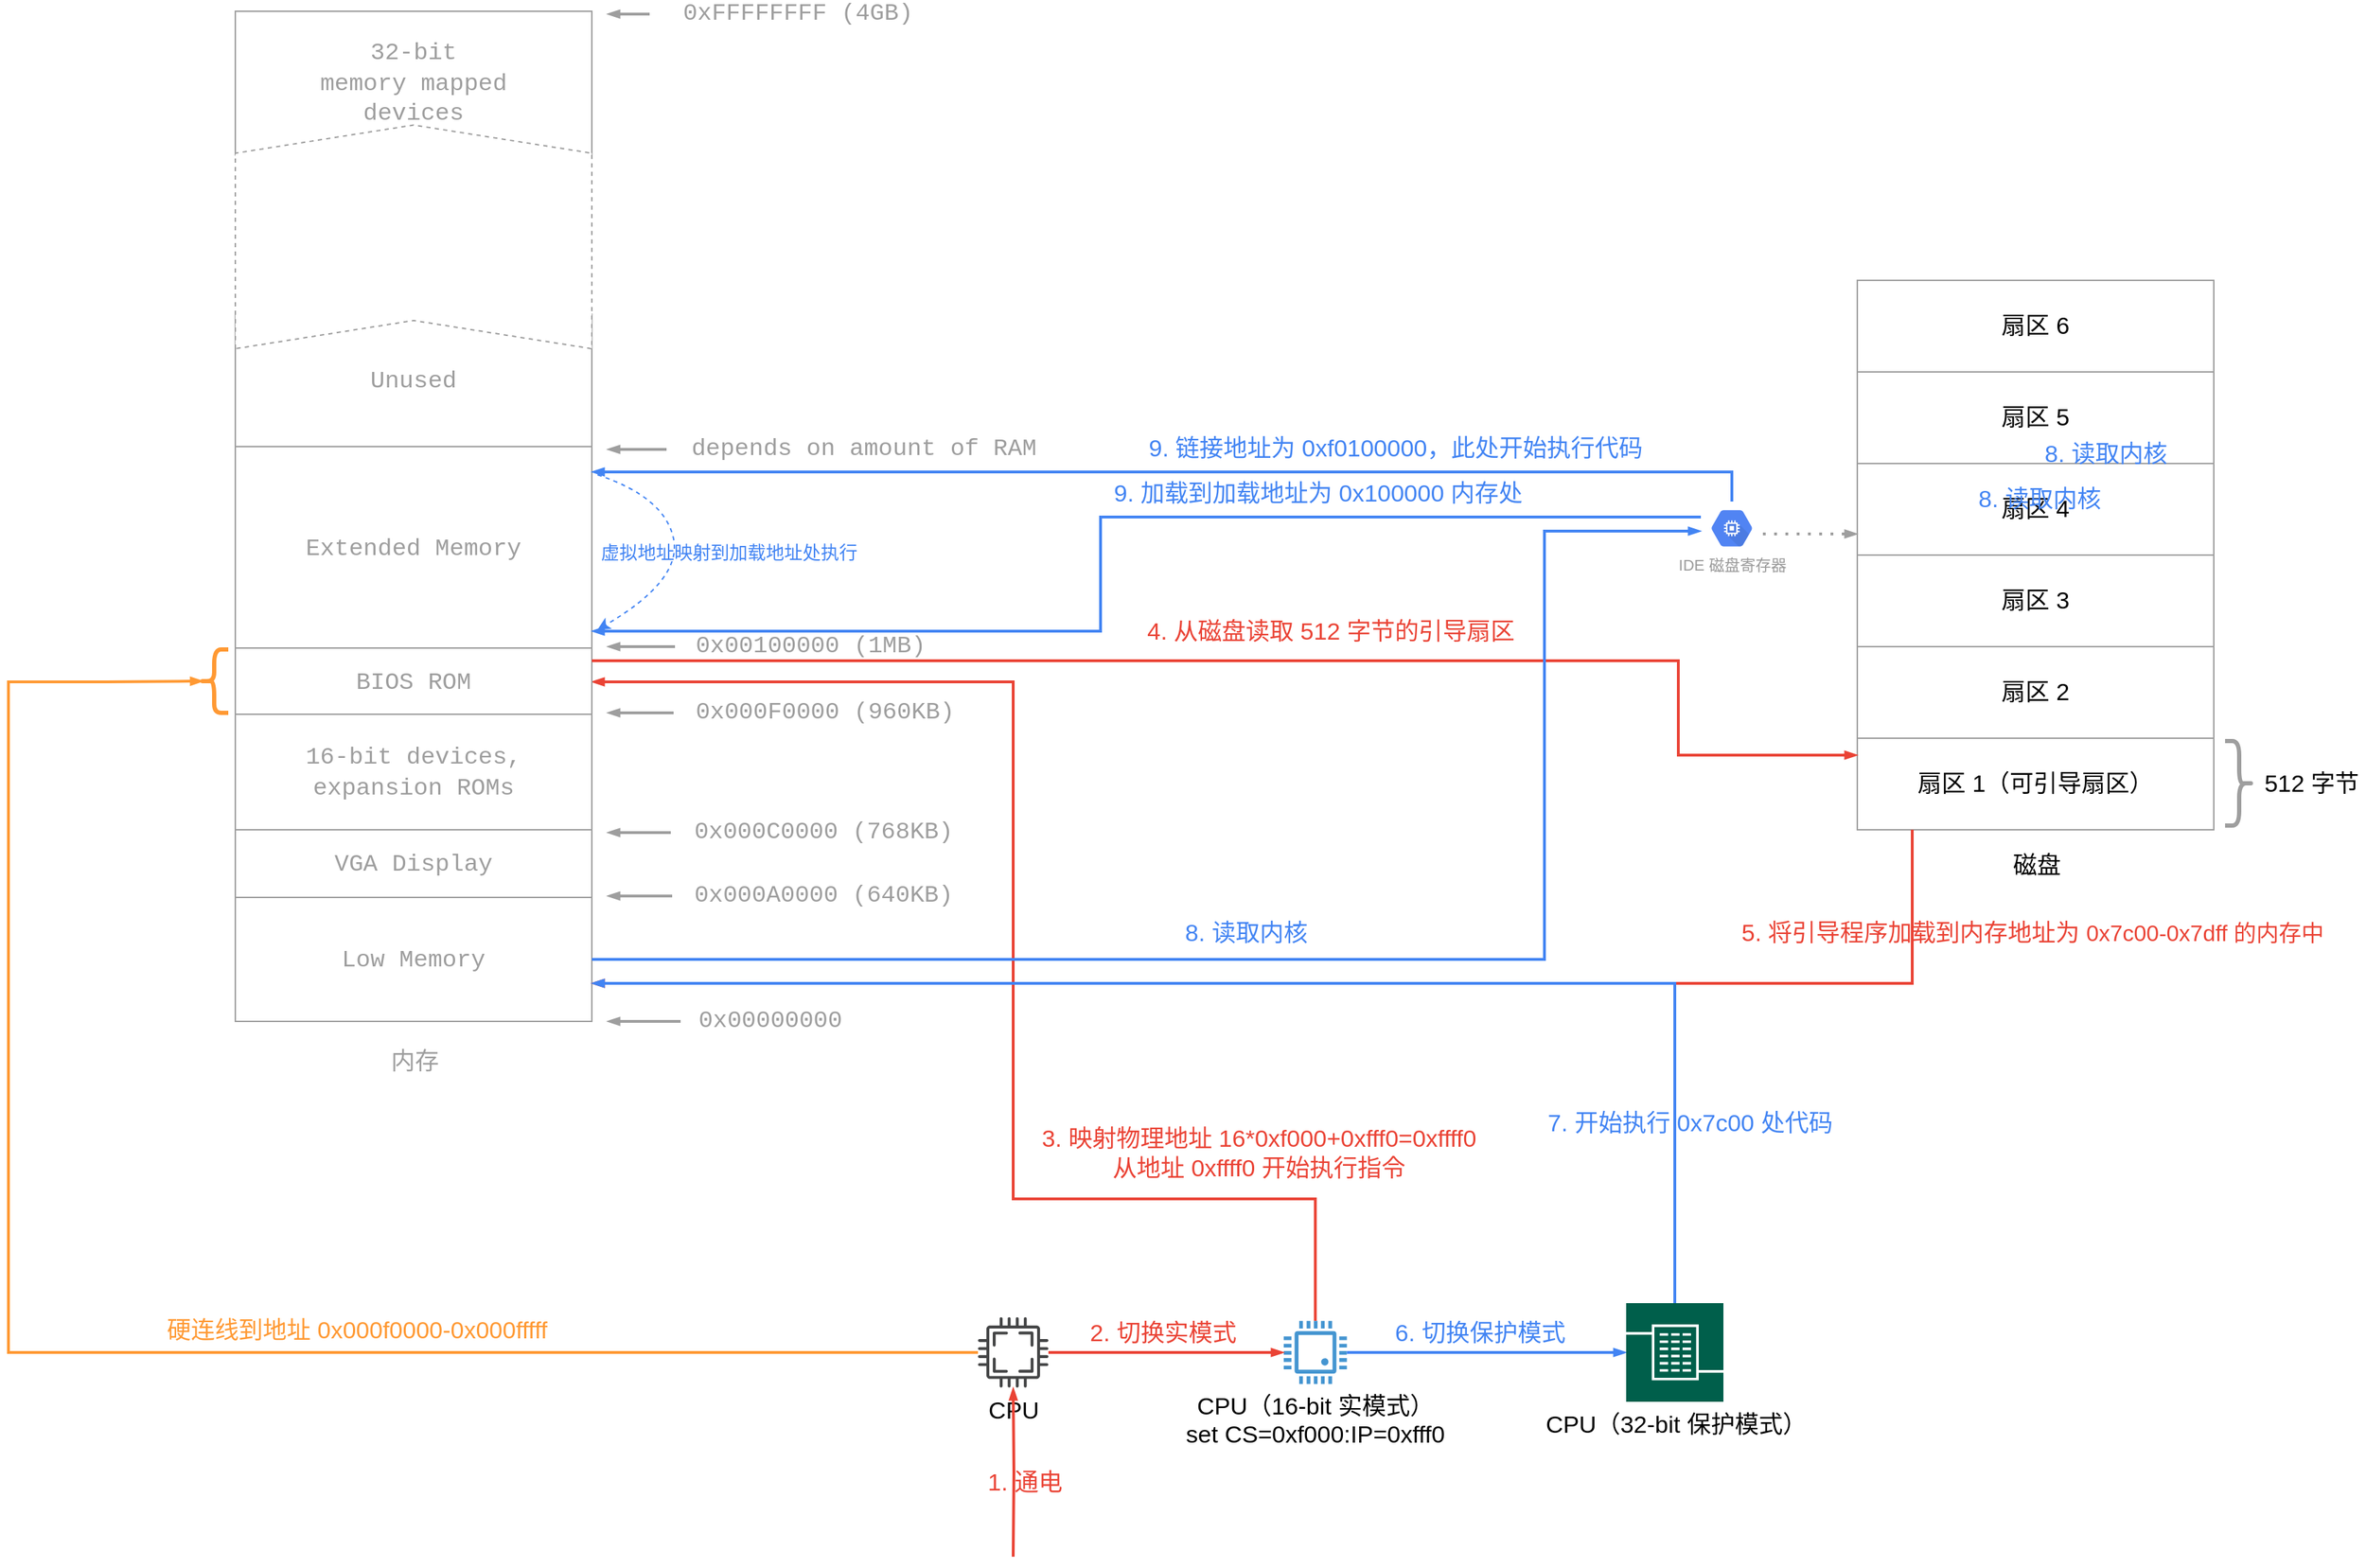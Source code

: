 <mxfile version="13.0.3" type="device"><diagram id="oOpJRDmWExqatZ8IwV0C" name="第 1 页"><mxGraphModel dx="2466" dy="1220" grid="0" gridSize="10" guides="1" tooltips="1" connect="1" arrows="1" fold="1" page="0" pageScale="1" pageWidth="827" pageHeight="1169" math="0" shadow="0"><root><mxCell id="0"/><mxCell id="1" parent="0"/><mxCell id="VMdWNYW3mGZqRsmeeWVC-7" value="扇区 1（可引导扇区）" style="rounded=0;whiteSpace=wrap;html=1;labelBackgroundColor=none;fontSize=17;fontColor=#000000;align=center;strokeColor=#9E9E9E;" vertex="1" parent="1"><mxGeometry x="1022" y="665" width="253" height="65" as="geometry"/></mxCell><mxCell id="VMdWNYW3mGZqRsmeeWVC-9" value="扇区 2" style="rounded=0;whiteSpace=wrap;html=1;labelBackgroundColor=none;fontSize=17;fontColor=#000000;align=center;strokeColor=#9E9E9E;" vertex="1" parent="1"><mxGeometry x="1022" y="600" width="253" height="65" as="geometry"/></mxCell><mxCell id="VMdWNYW3mGZqRsmeeWVC-10" value="扇区 3" style="rounded=0;whiteSpace=wrap;html=1;labelBackgroundColor=none;fontSize=17;fontColor=#000000;align=center;strokeColor=#9E9E9E;" vertex="1" parent="1"><mxGeometry x="1022" y="535" width="253" height="65" as="geometry"/></mxCell><mxCell id="VMdWNYW3mGZqRsmeeWVC-11" value="扇区 4" style="rounded=0;whiteSpace=wrap;html=1;labelBackgroundColor=none;fontSize=17;fontColor=#000000;align=center;strokeColor=#9E9E9E;" vertex="1" parent="1"><mxGeometry x="1022" y="470" width="253" height="65" as="geometry"/></mxCell><mxCell id="VMdWNYW3mGZqRsmeeWVC-12" value="扇区 5" style="rounded=0;whiteSpace=wrap;html=1;labelBackgroundColor=none;fontSize=17;fontColor=#000000;align=center;strokeColor=#9E9E9E;" vertex="1" parent="1"><mxGeometry x="1022" y="405" width="253" height="65" as="geometry"/></mxCell><mxCell id="VMdWNYW3mGZqRsmeeWVC-13" value="扇区 6" style="rounded=0;whiteSpace=wrap;html=1;labelBackgroundColor=none;fontSize=17;fontColor=#000000;align=center;strokeColor=#9E9E9E;" vertex="1" parent="1"><mxGeometry x="1022" y="340" width="253" height="65" as="geometry"/></mxCell><mxCell id="VMdWNYW3mGZqRsmeeWVC-14" value="CPU" style="pointerEvents=1;shadow=0;dashed=0;html=1;strokeColor=none;fillColor=#434445;aspect=fixed;labelPosition=center;verticalLabelPosition=bottom;verticalAlign=top;align=center;outlineConnect=0;shape=mxgraph.vvd.cpu;labelBackgroundColor=none;fontSize=17;fontColor=#000000;" vertex="1" parent="1"><mxGeometry x="398" y="1076" width="50" height="50" as="geometry"/></mxCell><mxCell id="VMdWNYW3mGZqRsmeeWVC-15" value="" style="edgeStyle=orthogonalEdgeStyle;fontSize=12;html=1;endArrow=blockThin;endFill=1;rounded=0;strokeWidth=2;endSize=4;startSize=4;strokeColor=#EA4335;dashed=0;" edge="1" parent="1" source="VMdWNYW3mGZqRsmeeWVC-51" target="VMdWNYW3mGZqRsmeeWVC-21"><mxGeometry width="100" relative="1" as="geometry"><mxPoint x="120" y="1045" as="sourcePoint"/><mxPoint x="153" y="625" as="targetPoint"/><Array as="points"><mxPoint x="637" y="992"/><mxPoint x="423" y="992"/><mxPoint x="423" y="625"/></Array></mxGeometry></mxCell><mxCell id="VMdWNYW3mGZqRsmeeWVC-42" value="3. 映射物理地址&amp;nbsp;16*0xf000+0xfff0=0xffff0&lt;br&gt;从地址 0xffff0 开始执行指令" style="edgeLabel;align=center;verticalAlign=middle;resizable=0;points=[];fontSize=17;fontColor=#EA4335;html=1;labelBackgroundColor=none;" vertex="1" connectable="0" parent="VMdWNYW3mGZqRsmeeWVC-15"><mxGeometry x="-0.486" y="3" relative="1" as="geometry"><mxPoint x="121" y="-35.0" as="offset"/></mxGeometry></mxCell><mxCell id="VMdWNYW3mGZqRsmeeWVC-17" value="&lt;span style=&quot;font-family: &amp;quot;courier new&amp;quot; , monospace ; text-align: left&quot;&gt;Low Memory&lt;/span&gt;" style="rounded=0;whiteSpace=wrap;html=1;labelBackgroundColor=none;fontSize=17;fontColor=#9E9E9E;align=center;strokeColor=#9E9E9E;" vertex="1" parent="1"><mxGeometry x="-129" y="778" width="253" height="88" as="geometry"/></mxCell><mxCell id="VMdWNYW3mGZqRsmeeWVC-19" value="&lt;span style=&quot;font-family: &amp;quot;courier new&amp;quot; , monospace ; text-align: left&quot;&gt;VGA Display&lt;/span&gt;" style="rounded=0;whiteSpace=wrap;html=1;labelBackgroundColor=none;fontSize=17;fontColor=#9E9E9E;align=center;strokeColor=#9E9E9E;" vertex="1" parent="1"><mxGeometry x="-129" y="730" width="253" height="48" as="geometry"/></mxCell><mxCell id="VMdWNYW3mGZqRsmeeWVC-20" value="&lt;span style=&quot;font-family: &amp;quot;courier new&amp;quot; , monospace ; text-align: left&quot;&gt;16-bit devices,&lt;br&gt;&lt;/span&gt;&lt;span style=&quot;font-family: &amp;quot;courier new&amp;quot; , monospace ; text-align: left&quot;&gt;expansion ROMs&lt;/span&gt;&lt;span style=&quot;font-family: &amp;quot;courier new&amp;quot; , monospace ; text-align: left&quot;&gt;&lt;br&gt;&lt;/span&gt;" style="rounded=0;whiteSpace=wrap;html=1;labelBackgroundColor=none;fontSize=17;fontColor=#9E9E9E;align=center;strokeColor=#9E9E9E;" vertex="1" parent="1"><mxGeometry x="-129" y="648" width="253" height="82" as="geometry"/></mxCell><mxCell id="VMdWNYW3mGZqRsmeeWVC-21" value="&lt;span style=&quot;font-family: &amp;quot;courier new&amp;quot; , monospace ; text-align: left&quot;&gt;BIOS ROM&lt;/span&gt;" style="rounded=0;whiteSpace=wrap;html=1;labelBackgroundColor=none;fontSize=17;fontColor=#9E9E9E;align=center;strokeColor=#9E9E9E;" vertex="1" parent="1"><mxGeometry x="-129" y="601" width="253" height="47" as="geometry"/></mxCell><mxCell id="VMdWNYW3mGZqRsmeeWVC-22" value="&lt;span style=&quot;font-family: &amp;quot;courier new&amp;quot; , monospace ; text-align: left&quot;&gt;Extended Memory&lt;/span&gt;" style="rounded=0;whiteSpace=wrap;html=1;labelBackgroundColor=none;fontSize=17;fontColor=#9E9E9E;align=center;strokeColor=#9E9E9E;" vertex="1" parent="1"><mxGeometry x="-129" y="458" width="253" height="143" as="geometry"/></mxCell><mxCell id="VMdWNYW3mGZqRsmeeWVC-23" value="&lt;span style=&quot;font-family: &amp;quot;courier new&amp;quot; , monospace ; text-align: left&quot;&gt;Unused&lt;/span&gt;" style="rounded=0;whiteSpace=wrap;html=1;labelBackgroundColor=none;fontSize=17;fontColor=#9E9E9E;align=center;strokeColor=#9E9E9E;" vertex="1" parent="1"><mxGeometry x="-129" y="364" width="253" height="94" as="geometry"/></mxCell><mxCell id="VMdWNYW3mGZqRsmeeWVC-29" value="内存" style="text;html=1;align=center;verticalAlign=middle;resizable=0;points=[];autosize=1;fontSize=17;fontColor=#9E9E9E;strokeColor=none;" vertex="1" parent="1"><mxGeometry x="-24.5" y="883" width="44" height="24" as="geometry"/></mxCell><mxCell id="VMdWNYW3mGZqRsmeeWVC-30" value="&lt;span style=&quot;font-family: &amp;quot;courier new&amp;quot; , monospace ; text-align: left&quot;&gt;32-bit&lt;br&gt;&lt;/span&gt;&lt;span style=&quot;font-family: &amp;quot;courier new&amp;quot; , monospace ; text-align: left&quot;&gt;memory mapped&lt;br&gt;&lt;/span&gt;&lt;span style=&quot;font-family: &amp;quot;courier new&amp;quot; , monospace ; text-align: left&quot;&gt;devices&lt;/span&gt;" style="rounded=0;whiteSpace=wrap;html=1;labelBackgroundColor=none;fontSize=17;fontColor=#9E9E9E;align=center;strokeColor=#9E9E9E;" vertex="1" parent="1"><mxGeometry x="-129" y="149" width="253" height="102" as="geometry"/></mxCell><mxCell id="VMdWNYW3mGZqRsmeeWVC-31" value="" style="shape=step;perimeter=stepPerimeter;whiteSpace=wrap;html=1;fixedSize=1;labelBackgroundColor=none;fontSize=17;fontColor=#9E9E9E;align=center;rotation=-90;strokeColor=#9E9E9E;dashed=1;" vertex="1" parent="1"><mxGeometry x="-81.87" y="182.63" width="158.75" height="253" as="geometry"/></mxCell><mxCell id="VMdWNYW3mGZqRsmeeWVC-33" value="&amp;nbsp; &amp;nbsp; &amp;nbsp; &amp;nbsp; &amp;nbsp; &amp;nbsp;&lt;span style=&quot;font-family: &amp;quot;courier new&amp;quot; , monospace ; font-size: 17px&quot;&gt;0x00000000&lt;/span&gt;" style="edgeStyle=orthogonalEdgeStyle;fontSize=12;html=1;endArrow=blockThin;endFill=1;rounded=0;strokeWidth=2;endSize=4;startSize=4;dashed=0;strokeColor=#9E9E9E;labelPosition=right;verticalLabelPosition=middle;align=left;verticalAlign=middle;labelBackgroundColor=none;fontColor=#9E9E9E;" edge="1" parent="1"><mxGeometry width="100" relative="1" as="geometry"><mxPoint x="187" y="866" as="sourcePoint"/><mxPoint x="135" y="866" as="targetPoint"/></mxGeometry></mxCell><mxCell id="VMdWNYW3mGZqRsmeeWVC-35" value="&amp;nbsp; &amp;nbsp; &amp;nbsp; &amp;nbsp; &amp;nbsp; &amp;nbsp;&lt;span style=&quot;font-size: 17px ; font-family: &amp;quot;courier new&amp;quot; , monospace&quot;&gt;0xFFFFFFFF&amp;nbsp;&lt;/span&gt;&lt;span style=&quot;font-size: 17px ; box-sizing: border-box ; font-family: &amp;quot;courier new&amp;quot; , monospace&quot;&gt;(&lt;/span&gt;&lt;span style=&quot;font-size: 17px ; font-family: &amp;quot;courier new&amp;quot; , monospace&quot;&gt;4GB&lt;/span&gt;&lt;span style=&quot;font-size: 17px ; box-sizing: border-box ; font-family: &amp;quot;courier new&amp;quot; , monospace&quot;&gt;)&lt;/span&gt;" style="edgeStyle=orthogonalEdgeStyle;fontSize=12;html=1;endArrow=blockThin;endFill=1;rounded=0;strokeWidth=2;endSize=4;startSize=4;dashed=0;strokeColor=#9E9E9E;labelPosition=right;verticalLabelPosition=middle;align=left;verticalAlign=middle;labelBackgroundColor=none;fontColor=#9E9E9E;" edge="1" parent="1"><mxGeometry width="100" relative="1" as="geometry"><mxPoint x="165" y="151" as="sourcePoint"/><mxPoint x="135" y="151" as="targetPoint"/></mxGeometry></mxCell><mxCell id="VMdWNYW3mGZqRsmeeWVC-36" value="&amp;nbsp; &amp;nbsp; &amp;nbsp; &amp;nbsp; &amp;nbsp; &amp;nbsp;&lt;span style=&quot;font-size: 17px ; font-family: &amp;quot;courier new&amp;quot; , monospace&quot;&gt;0x000A0000&amp;nbsp;&lt;/span&gt;&lt;span style=&quot;font-size: 17px ; box-sizing: border-box ; font-family: &amp;quot;courier new&amp;quot; , monospace&quot;&gt;(&lt;/span&gt;&lt;span style=&quot;font-size: 17px ; font-family: &amp;quot;courier new&amp;quot; , monospace&quot;&gt;640KB&lt;/span&gt;&lt;span style=&quot;font-size: 17px ; box-sizing: border-box ; font-family: &amp;quot;courier new&amp;quot; , monospace&quot;&gt;)&lt;/span&gt;" style="edgeStyle=orthogonalEdgeStyle;fontSize=12;html=1;endArrow=blockThin;endFill=1;rounded=0;strokeWidth=2;endSize=4;startSize=4;dashed=0;strokeColor=#9E9E9E;labelPosition=right;verticalLabelPosition=middle;align=left;verticalAlign=middle;labelBackgroundColor=none;fontColor=#9E9E9E;" edge="1" parent="1"><mxGeometry width="100" relative="1" as="geometry"><mxPoint x="181" y="777" as="sourcePoint"/><mxPoint x="135" y="777" as="targetPoint"/></mxGeometry></mxCell><mxCell id="VMdWNYW3mGZqRsmeeWVC-38" value="&amp;nbsp; &amp;nbsp; &amp;nbsp; &amp;nbsp; &amp;nbsp; &amp;nbsp;&lt;span style=&quot;font-family: &amp;quot;courier new&amp;quot; , monospace ; font-size: 17px&quot;&gt;depends on amount of RAM&lt;/span&gt;" style="edgeStyle=orthogonalEdgeStyle;fontSize=12;html=1;endArrow=blockThin;endFill=1;rounded=0;strokeWidth=2;endSize=4;startSize=4;dashed=0;strokeColor=#9E9E9E;labelPosition=right;verticalLabelPosition=middle;align=left;verticalAlign=middle;labelBackgroundColor=none;fontColor=#9E9E9E;" edge="1" parent="1"><mxGeometry width="100" relative="1" as="geometry"><mxPoint x="177" y="460" as="sourcePoint"/><mxPoint x="135" y="460" as="targetPoint"/></mxGeometry></mxCell><mxCell id="VMdWNYW3mGZqRsmeeWVC-39" value="&amp;nbsp; &amp;nbsp; &amp;nbsp; &amp;nbsp; &amp;nbsp; &amp;nbsp;&lt;span style=&quot;font-size: 17px ; font-family: &amp;quot;courier new&amp;quot; , monospace&quot;&gt;0x00100000&amp;nbsp;&lt;/span&gt;&lt;span style=&quot;font-size: 17px ; box-sizing: border-box ; font-family: &amp;quot;courier new&amp;quot; , monospace&quot;&gt;(&lt;/span&gt;&lt;span style=&quot;font-size: 17px ; font-family: &amp;quot;courier new&amp;quot; , monospace&quot;&gt;1MB&lt;/span&gt;&lt;span style=&quot;font-size: 17px ; box-sizing: border-box ; font-family: &amp;quot;courier new&amp;quot; , monospace&quot;&gt;)&lt;/span&gt;" style="edgeStyle=orthogonalEdgeStyle;fontSize=12;html=1;endArrow=blockThin;endFill=1;rounded=0;strokeWidth=2;endSize=4;startSize=4;dashed=0;strokeColor=#9E9E9E;labelPosition=right;verticalLabelPosition=middle;align=left;verticalAlign=middle;labelBackgroundColor=none;fontColor=#9E9E9E;" edge="1" parent="1"><mxGeometry width="100" relative="1" as="geometry"><mxPoint x="183" y="600" as="sourcePoint"/><mxPoint x="135" y="600" as="targetPoint"/></mxGeometry></mxCell><mxCell id="VMdWNYW3mGZqRsmeeWVC-40" value="&amp;nbsp; &amp;nbsp; &amp;nbsp; &amp;nbsp; &amp;nbsp; &amp;nbsp;&lt;span style=&quot;font-size: 17px ; font-family: &amp;quot;courier new&amp;quot; , monospace&quot;&gt;0x000F0000&amp;nbsp;&lt;/span&gt;&lt;span style=&quot;font-size: 17px ; box-sizing: border-box ; font-family: &amp;quot;courier new&amp;quot; , monospace&quot;&gt;(&lt;/span&gt;&lt;span style=&quot;font-size: 17px ; font-family: &amp;quot;courier new&amp;quot; , monospace&quot;&gt;960KB&lt;/span&gt;&lt;span style=&quot;font-size: 17px ; box-sizing: border-box ; font-family: &amp;quot;courier new&amp;quot; , monospace&quot;&gt;)&lt;/span&gt;" style="edgeStyle=orthogonalEdgeStyle;fontSize=12;html=1;endArrow=blockThin;endFill=1;rounded=0;strokeWidth=2;endSize=4;startSize=4;dashed=0;strokeColor=#9E9E9E;labelPosition=right;verticalLabelPosition=middle;align=left;verticalAlign=middle;labelBackgroundColor=none;fontColor=#9E9E9E;" edge="1" parent="1"><mxGeometry width="100" relative="1" as="geometry"><mxPoint x="182" y="647" as="sourcePoint"/><mxPoint x="135" y="647" as="targetPoint"/></mxGeometry></mxCell><mxCell id="VMdWNYW3mGZqRsmeeWVC-41" value="&amp;nbsp; &amp;nbsp; &amp;nbsp; &amp;nbsp; &amp;nbsp; &amp;nbsp;&lt;span style=&quot;font-size: 17px ; font-family: &amp;quot;courier new&amp;quot; , monospace&quot;&gt;0x000C0000&amp;nbsp;&lt;/span&gt;&lt;span style=&quot;font-size: 17px ; box-sizing: border-box ; font-family: &amp;quot;courier new&amp;quot; , monospace&quot;&gt;(&lt;/span&gt;&lt;span style=&quot;font-size: 17px ; font-family: &amp;quot;courier new&amp;quot; , monospace&quot;&gt;768KB&lt;/span&gt;&lt;span style=&quot;font-size: 17px ; box-sizing: border-box ; font-family: &amp;quot;courier new&amp;quot; , monospace&quot;&gt;)&lt;/span&gt;" style="edgeStyle=orthogonalEdgeStyle;fontSize=12;html=1;endArrow=blockThin;endFill=1;rounded=0;strokeWidth=2;endSize=4;startSize=4;dashed=0;strokeColor=#9E9E9E;labelPosition=right;verticalLabelPosition=middle;align=left;verticalAlign=middle;labelBackgroundColor=none;fontColor=#9E9E9E;" edge="1" parent="1"><mxGeometry width="100" relative="1" as="geometry"><mxPoint x="180" y="732" as="sourcePoint"/><mxPoint x="135" y="732" as="targetPoint"/></mxGeometry></mxCell><mxCell id="VMdWNYW3mGZqRsmeeWVC-43" value="" style="shape=curlyBracket;whiteSpace=wrap;html=1;rounded=1;labelBackgroundColor=none;fontSize=17;align=center;fillColor=#d5e8d4;strokeColor=#FF9933;strokeWidth=3;" vertex="1" parent="1"><mxGeometry x="-154" y="602" width="20" height="45" as="geometry"/></mxCell><mxCell id="VMdWNYW3mGZqRsmeeWVC-44" value="" style="edgeStyle=orthogonalEdgeStyle;fontSize=12;html=1;endArrow=blockThin;endFill=1;rounded=0;strokeWidth=2;endSize=4;startSize=4;strokeColor=#FF9933;dashed=0;labelBackgroundColor=none;entryX=0.1;entryY=0.5;entryDx=0;entryDy=0;entryPerimeter=0;" edge="1" parent="1" source="VMdWNYW3mGZqRsmeeWVC-14" target="VMdWNYW3mGZqRsmeeWVC-43"><mxGeometry width="100" relative="1" as="geometry"><mxPoint x="193" y="1101" as="sourcePoint"/><mxPoint x="-206" y="625" as="targetPoint"/><Array as="points"><mxPoint x="-290" y="1101"/><mxPoint x="-290" y="625"/><mxPoint x="-221" y="625"/></Array></mxGeometry></mxCell><mxCell id="VMdWNYW3mGZqRsmeeWVC-45" value="硬连线到地址&amp;nbsp;0x000f0000-0x000fffff" style="edgeLabel;align=center;verticalAlign=middle;resizable=0;points=[];fontSize=17;fontColor=#FF9933;html=1;labelBackgroundColor=none;" vertex="1" connectable="0" parent="VMdWNYW3mGZqRsmeeWVC-44"><mxGeometry x="-0.182" relative="1" as="geometry"><mxPoint x="91" y="-15" as="offset"/></mxGeometry></mxCell><mxCell id="VMdWNYW3mGZqRsmeeWVC-46" value="" style="edgeStyle=orthogonalEdgeStyle;fontSize=12;html=1;endArrow=blockThin;endFill=1;rounded=0;strokeWidth=2;endSize=4;startSize=4;dashed=0;strokeColor=#EA4335;labelBackgroundColor=none;fontColor=#4284F3;" edge="1" parent="1" target="VMdWNYW3mGZqRsmeeWVC-14"><mxGeometry width="100" relative="1" as="geometry"><mxPoint x="423" y="1246" as="sourcePoint"/><mxPoint x="361" y="1385" as="targetPoint"/></mxGeometry></mxCell><mxCell id="VMdWNYW3mGZqRsmeeWVC-47" value="&lt;font color=&quot;#ea4335&quot;&gt;1. 通电&lt;/font&gt;" style="edgeLabel;html=1;align=center;verticalAlign=middle;resizable=0;points=[];fontSize=17;fontColor=#4284F3;labelBackgroundColor=none;" vertex="1" connectable="0" parent="VMdWNYW3mGZqRsmeeWVC-46"><mxGeometry x="-0.133" relative="1" as="geometry"><mxPoint x="7" as="offset"/></mxGeometry></mxCell><mxCell id="VMdWNYW3mGZqRsmeeWVC-51" value="CPU（16-bit 实模式）&lt;br&gt;set CS=0xf000:IP=0xfff0" style="pointerEvents=1;shadow=0;dashed=0;strokeColor=none;fillColor=#4495D1;labelPosition=center;verticalLabelPosition=bottom;verticalAlign=top;align=center;outlineConnect=0;shape=mxgraph.veeam.cpu;labelBackgroundColor=none;fontSize=17;fontColor=#000000;html=1;" vertex="1" parent="1"><mxGeometry x="615" y="1078.6" width="44.8" height="44.8" as="geometry"/></mxCell><mxCell id="VMdWNYW3mGZqRsmeeWVC-52" value="" style="edgeStyle=orthogonalEdgeStyle;fontSize=12;html=1;endArrow=blockThin;endFill=1;rounded=0;strokeWidth=2;endSize=4;startSize=4;dashed=0;strokeColor=#EA4335;labelBackgroundColor=none;fontColor=#EA4335;" edge="1" parent="1" source="VMdWNYW3mGZqRsmeeWVC-14" target="VMdWNYW3mGZqRsmeeWVC-51"><mxGeometry width="100" relative="1" as="geometry"><mxPoint x="433" y="1256" as="sourcePoint"/><mxPoint x="433" y="1136" as="targetPoint"/></mxGeometry></mxCell><mxCell id="VMdWNYW3mGZqRsmeeWVC-53" value="2. 切换实模式" style="edgeLabel;html=1;align=center;verticalAlign=middle;resizable=0;points=[];fontSize=17;fontColor=#EA4335;labelBackgroundColor=none;" vertex="1" connectable="0" parent="VMdWNYW3mGZqRsmeeWVC-52"><mxGeometry x="-0.133" relative="1" as="geometry"><mxPoint x="8" y="-13" as="offset"/></mxGeometry></mxCell><mxCell id="VMdWNYW3mGZqRsmeeWVC-54" value="" style="edgeStyle=orthogonalEdgeStyle;fontSize=12;html=1;endArrow=blockThin;endFill=1;rounded=0;strokeWidth=2;endSize=4;startSize=4;strokeColor=#EA4335;dashed=0;labelBackgroundColor=none;startArrow=none;startFill=0;" edge="1" parent="1" source="VMdWNYW3mGZqRsmeeWVC-21" target="VMdWNYW3mGZqRsmeeWVC-7"><mxGeometry width="100" relative="1" as="geometry"><mxPoint x="589" y="626" as="sourcePoint"/><mxPoint x="689" y="626" as="targetPoint"/><Array as="points"><mxPoint x="895" y="610"/><mxPoint x="895" y="677"/></Array></mxGeometry></mxCell><mxCell id="VMdWNYW3mGZqRsmeeWVC-55" value="4. 从磁盘读取 512 字节的引导扇区" style="edgeLabel;html=1;align=center;verticalAlign=middle;resizable=0;points=[];fontSize=17;fontColor=#EA4335;labelBackgroundColor=none;" vertex="1" connectable="0" parent="VMdWNYW3mGZqRsmeeWVC-54"><mxGeometry x="-0.125" y="2" relative="1" as="geometry"><mxPoint x="102" y="-18" as="offset"/></mxGeometry></mxCell><mxCell id="VMdWNYW3mGZqRsmeeWVC-56" value="" style="edgeStyle=orthogonalEdgeStyle;fontSize=12;html=1;endArrow=blockThin;endFill=1;rounded=0;strokeWidth=2;endSize=4;startSize=4;strokeColor=#EA4335;dashed=0;labelBackgroundColor=none;" edge="1" parent="1" source="VMdWNYW3mGZqRsmeeWVC-7" target="VMdWNYW3mGZqRsmeeWVC-17"><mxGeometry width="100" relative="1" as="geometry"><mxPoint x="888" y="839" as="sourcePoint"/><mxPoint x="988" y="839" as="targetPoint"/><Array as="points"><mxPoint x="1061" y="839"/></Array></mxGeometry></mxCell><mxCell id="VMdWNYW3mGZqRsmeeWVC-57" value="5. 将引导程序加载到内存地址为&amp;nbsp;&lt;span style=&quot;font-family: &amp;quot;source sans pro&amp;quot; , &amp;quot;helvetica&amp;quot; , sans-serif ; font-size: 16px ; text-align: justify&quot;&gt;0x7c00-0x7dff&amp;nbsp;的内存中&lt;/span&gt;" style="edgeLabel;html=1;align=center;verticalAlign=middle;resizable=0;points=[];fontSize=17;fontColor=#EA4335;labelBackgroundColor=none;" vertex="1" connectable="0" parent="VMdWNYW3mGZqRsmeeWVC-56"><mxGeometry x="-0.239" y="-2" relative="1" as="geometry"><mxPoint x="373.5" y="-33" as="offset"/></mxGeometry></mxCell><mxCell id="VMdWNYW3mGZqRsmeeWVC-58" value="" style="edgeStyle=orthogonalEdgeStyle;fontSize=12;html=1;endArrow=blockThin;endFill=1;rounded=0;strokeWidth=2;endSize=4;startSize=4;dashed=0;strokeColor=#4284F3;labelBackgroundColor=none;fontColor=#4284F3;" edge="1" parent="1" source="VMdWNYW3mGZqRsmeeWVC-51" target="VMdWNYW3mGZqRsmeeWVC-60"><mxGeometry width="100" relative="1" as="geometry"><mxPoint x="458" y="1111" as="sourcePoint"/><mxPoint x="747" y="1101" as="targetPoint"/></mxGeometry></mxCell><mxCell id="VMdWNYW3mGZqRsmeeWVC-59" value="6. 切换保护模式" style="edgeLabel;html=1;align=center;verticalAlign=middle;resizable=0;points=[];fontSize=17;fontColor=#4284F3;labelBackgroundColor=none;" vertex="1" connectable="0" parent="VMdWNYW3mGZqRsmeeWVC-58"><mxGeometry x="-0.133" relative="1" as="geometry"><mxPoint x="8" y="-13" as="offset"/></mxGeometry></mxCell><mxCell id="VMdWNYW3mGZqRsmeeWVC-60" value="CPU（32-bit 保护模式）" style="pointerEvents=1;shadow=0;dashed=0;html=1;strokeColor=none;fillColor=#005F4B;labelPosition=center;verticalLabelPosition=bottom;verticalAlign=top;align=center;outlineConnect=0;shape=mxgraph.veeam2.cpu_socket;labelBackgroundColor=none;fontSize=17;fontColor=#000000;" vertex="1" parent="1"><mxGeometry x="858" y="1066" width="69" height="70" as="geometry"/></mxCell><mxCell id="VMdWNYW3mGZqRsmeeWVC-65" value="磁盘" style="text;html=1;align=center;verticalAlign=middle;resizable=0;points=[];autosize=1;fontSize=17;fontColor=#000000;" vertex="1" parent="1"><mxGeometry x="1126.5" y="744" width="44" height="24" as="geometry"/></mxCell><mxCell id="VMdWNYW3mGZqRsmeeWVC-66" value="" style="shape=curlyBracket;rounded=1;labelBackgroundColor=none;strokeColor=#9E9E9E;strokeWidth=3;fontSize=17;fontColor=#000000;align=right;rotation=-180;horizontal=0;labelPosition=left;verticalLabelPosition=middle;verticalAlign=middle;html=1;" vertex="1" parent="1"><mxGeometry x="1283" y="667" width="20" height="60" as="geometry"/></mxCell><mxCell id="VMdWNYW3mGZqRsmeeWVC-67" value="512 字节" style="text;html=1;align=center;verticalAlign=middle;resizable=0;points=[];autosize=1;fontSize=17;fontColor=#000000;" vertex="1" parent="1"><mxGeometry x="1305" y="685.5" width="77" height="24" as="geometry"/></mxCell><mxCell id="VMdWNYW3mGZqRsmeeWVC-68" value="" style="edgeStyle=orthogonalEdgeStyle;fontSize=12;html=1;endArrow=blockThin;endFill=1;rounded=0;strokeWidth=2;endSize=4;startSize=4;strokeColor=#4284F3;dashed=0;labelBackgroundColor=none;" edge="1" parent="1" source="VMdWNYW3mGZqRsmeeWVC-60" target="VMdWNYW3mGZqRsmeeWVC-17"><mxGeometry width="100" relative="1" as="geometry"><mxPoint x="1009" y="1034" as="sourcePoint"/><mxPoint x="154" y="957" as="targetPoint"/><Array as="points"><mxPoint x="893" y="839"/></Array></mxGeometry></mxCell><mxCell id="VMdWNYW3mGZqRsmeeWVC-69" value="7. 开始执行 0x7c00 处代码" style="edgeLabel;align=center;verticalAlign=middle;resizable=0;points=[];fontSize=17;fontColor=#4284F3;labelBackgroundColor=none;html=1;" vertex="1" connectable="0" parent="VMdWNYW3mGZqRsmeeWVC-68"><mxGeometry x="-0.771" y="3" relative="1" as="geometry"><mxPoint x="13.5" y="-13" as="offset"/></mxGeometry></mxCell><mxCell id="VMdWNYW3mGZqRsmeeWVC-70" value="IDE 磁盘寄存器" style="html=1;fillColor=#5184F3;strokeColor=none;verticalAlign=top;labelPosition=center;verticalLabelPosition=bottom;align=center;spacingTop=-6;fontSize=11;fontStyle=0;fontColor=#999999;shape=mxgraph.gcp2.hexIcon;prIcon=compute_engine;labelBackgroundColor=none;" vertex="1" parent="1"><mxGeometry x="911" y="497" width="44" height="38" as="geometry"/></mxCell><mxCell id="VMdWNYW3mGZqRsmeeWVC-71" value="" style="edgeStyle=orthogonalEdgeStyle;fontSize=12;html=1;endArrow=blockThin;endFill=1;rounded=0;strokeWidth=2;endSize=4;startSize=4;strokeColor=#4284F3;dashed=0;labelBackgroundColor=none;" edge="1" parent="1" source="VMdWNYW3mGZqRsmeeWVC-17" target="VMdWNYW3mGZqRsmeeWVC-70"><mxGeometry width="100" relative="1" as="geometry"><mxPoint x="902.5" y="1076" as="sourcePoint"/><mxPoint x="810" y="518" as="targetPoint"/><Array as="points"><mxPoint x="800" y="822"/><mxPoint x="800" y="518"/></Array></mxGeometry></mxCell><mxCell id="VMdWNYW3mGZqRsmeeWVC-72" value="8. 读取内核" style="edgeLabel;align=center;verticalAlign=middle;resizable=0;points=[];fontSize=17;fontColor=#4284F3;labelBackgroundColor=none;html=1;" vertex="1" connectable="0" parent="VMdWNYW3mGZqRsmeeWVC-71"><mxGeometry x="-0.771" y="3" relative="1" as="geometry"><mxPoint x="339" y="-15" as="offset"/></mxGeometry></mxCell><mxCell id="VMdWNYW3mGZqRsmeeWVC-73" value="" style="edgeStyle=orthogonalEdgeStyle;fontSize=12;html=1;endArrow=blockThin;endFill=1;rounded=0;strokeWidth=2;endSize=4;startSize=4;dashed=1;dashPattern=1 3;strokeColor=#9E9E9E;labelBackgroundColor=none;" edge="1" parent="1" source="VMdWNYW3mGZqRsmeeWVC-70" target="VMdWNYW3mGZqRsmeeWVC-11"><mxGeometry width="100" relative="1" as="geometry"><mxPoint x="857" y="386" as="sourcePoint"/><mxPoint x="957" y="386" as="targetPoint"/><Array as="points"><mxPoint x="1008" y="520"/><mxPoint x="1008" y="520"/></Array></mxGeometry></mxCell><mxCell id="VMdWNYW3mGZqRsmeeWVC-74" value="" style="edgeStyle=orthogonalEdgeStyle;fontSize=12;html=1;endArrow=blockThin;endFill=1;rounded=0;strokeWidth=2;endSize=4;startSize=4;strokeColor=#4284F3;dashed=0;labelBackgroundColor=none;" edge="1" parent="1" source="VMdWNYW3mGZqRsmeeWVC-70" target="VMdWNYW3mGZqRsmeeWVC-22"><mxGeometry width="100" relative="1" as="geometry"><mxPoint x="842" y="574" as="sourcePoint"/><mxPoint x="740" y="382" as="targetPoint"/><Array as="points"><mxPoint x="485" y="508"/><mxPoint x="485" y="589"/></Array></mxGeometry></mxCell><mxCell id="VMdWNYW3mGZqRsmeeWVC-75" value="8. 读取内核" style="edgeLabel;align=center;verticalAlign=middle;resizable=0;points=[];fontSize=17;fontColor=#4284F3;labelBackgroundColor=none;html=1;" vertex="1" connectable="0" parent="VMdWNYW3mGZqRsmeeWVC-74"><mxGeometry x="-0.771" y="3" relative="1" as="geometry"><mxPoint x="339" y="-15" as="offset"/></mxGeometry></mxCell><mxCell id="VMdWNYW3mGZqRsmeeWVC-76" value="9. 加载到加载地址为 0x100000 内存处" style="edgeLabel;align=center;verticalAlign=middle;resizable=0;points=[];fontSize=17;fontColor=#4284F3;labelBackgroundColor=none;html=1;" vertex="1" connectable="0" parent="VMdWNYW3mGZqRsmeeWVC-74"><mxGeometry x="-0.362" relative="1" as="geometry"><mxPoint x="5" y="-16" as="offset"/></mxGeometry></mxCell><mxCell id="VMdWNYW3mGZqRsmeeWVC-77" value="" style="edgeStyle=orthogonalEdgeStyle;fontSize=12;html=1;endArrow=blockThin;endFill=1;rounded=0;strokeWidth=2;endSize=4;startSize=4;strokeColor=#4284F3;dashed=0;labelBackgroundColor=none;" edge="1" parent="1" source="VMdWNYW3mGZqRsmeeWVC-70" target="VMdWNYW3mGZqRsmeeWVC-22"><mxGeometry width="100" relative="1" as="geometry"><mxPoint x="953" y="417" as="sourcePoint"/><mxPoint x="134" y="599" as="targetPoint"/><Array as="points"><mxPoint x="933" y="476"/></Array></mxGeometry></mxCell><mxCell id="VMdWNYW3mGZqRsmeeWVC-78" value="8. 读取内核" style="edgeLabel;align=center;verticalAlign=middle;resizable=0;points=[];fontSize=17;fontColor=#4284F3;labelBackgroundColor=none;html=1;" vertex="1" connectable="0" parent="VMdWNYW3mGZqRsmeeWVC-77"><mxGeometry x="-0.771" y="3" relative="1" as="geometry"><mxPoint x="339" y="-15" as="offset"/></mxGeometry></mxCell><mxCell id="VMdWNYW3mGZqRsmeeWVC-79" value="9. 链接地址为 0xf0100000，此处开始执行代码" style="edgeLabel;align=center;verticalAlign=middle;resizable=0;points=[];fontSize=17;fontColor=#4284F3;labelBackgroundColor=none;html=1;" vertex="1" connectable="0" parent="VMdWNYW3mGZqRsmeeWVC-77"><mxGeometry x="-0.362" relative="1" as="geometry"><mxPoint x="5" y="-16" as="offset"/></mxGeometry></mxCell><mxCell id="VMdWNYW3mGZqRsmeeWVC-81" value="" style="curved=1;endArrow=classic;html=1;labelBackgroundColor=none;strokeColor=#4284F3;fontSize=17;fontColor=#4284F3;dashed=1;" edge="1" parent="1"><mxGeometry width="50" height="50" relative="1" as="geometry"><mxPoint x="128" y="478" as="sourcePoint"/><mxPoint x="128" y="588" as="targetPoint"/><Array as="points"><mxPoint x="176" y="494"/><mxPoint x="188" y="553"/></Array></mxGeometry></mxCell><mxCell id="VMdWNYW3mGZqRsmeeWVC-82" value="虚拟地址映射到加载地址处执行" style="edgeLabel;align=center;verticalAlign=middle;resizable=0;points=[];fontSize=13;fontColor=#4284F3;labelBackgroundColor=none;html=1;" vertex="1" connectable="0" parent="VMdWNYW3mGZqRsmeeWVC-81"><mxGeometry x="0.391" y="-11" relative="1" as="geometry"><mxPoint x="50.8" y="-18.65" as="offset"/></mxGeometry></mxCell></root></mxGraphModel></diagram></mxfile>